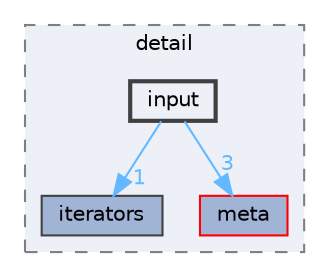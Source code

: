 digraph "E:/Code/Skola/Su/CProg/CProg-Project/include/nlohmann/detail/input"
{
 // LATEX_PDF_SIZE
  bgcolor="transparent";
  edge [fontname=Helvetica,fontsize=10,labelfontname=Helvetica,labelfontsize=10];
  node [fontname=Helvetica,fontsize=10,shape=box,height=0.2,width=0.4];
  compound=true
  subgraph clusterdir_2b6972d6a6c3e784631d329d2725fa49 {
    graph [ bgcolor="#edf0f7", pencolor="grey50", label="detail", fontname=Helvetica,fontsize=10 style="filled,dashed", URL="dir_2b6972d6a6c3e784631d329d2725fa49.html",tooltip=""]
  dir_b22bbbc741cd35750d003b17c98d5bba [label="iterators", fillcolor="#a2b4d6", color="grey25", style="filled", URL="dir_b22bbbc741cd35750d003b17c98d5bba.html",tooltip=""];
  dir_c4932de8b1acb55fc5bb0ab19ac830b2 [label="meta", fillcolor="#a2b4d6", color="red", style="filled", URL="dir_c4932de8b1acb55fc5bb0ab19ac830b2.html",tooltip=""];
  dir_a9a007a32e58d75fcc663c8040a6eae9 [label="input", fillcolor="#edf0f7", color="grey25", style="filled,bold", URL="dir_a9a007a32e58d75fcc663c8040a6eae9.html",tooltip=""];
  }
  dir_a9a007a32e58d75fcc663c8040a6eae9->dir_b22bbbc741cd35750d003b17c98d5bba [headlabel="1", labeldistance=1.5 headhref="dir_000033_000034.html" href="dir_000033_000034.html" color="steelblue1" fontcolor="steelblue1"];
  dir_a9a007a32e58d75fcc663c8040a6eae9->dir_c4932de8b1acb55fc5bb0ab19ac830b2 [headlabel="3", labeldistance=1.5 headhref="dir_000033_000038.html" href="dir_000033_000038.html" color="steelblue1" fontcolor="steelblue1"];
}
